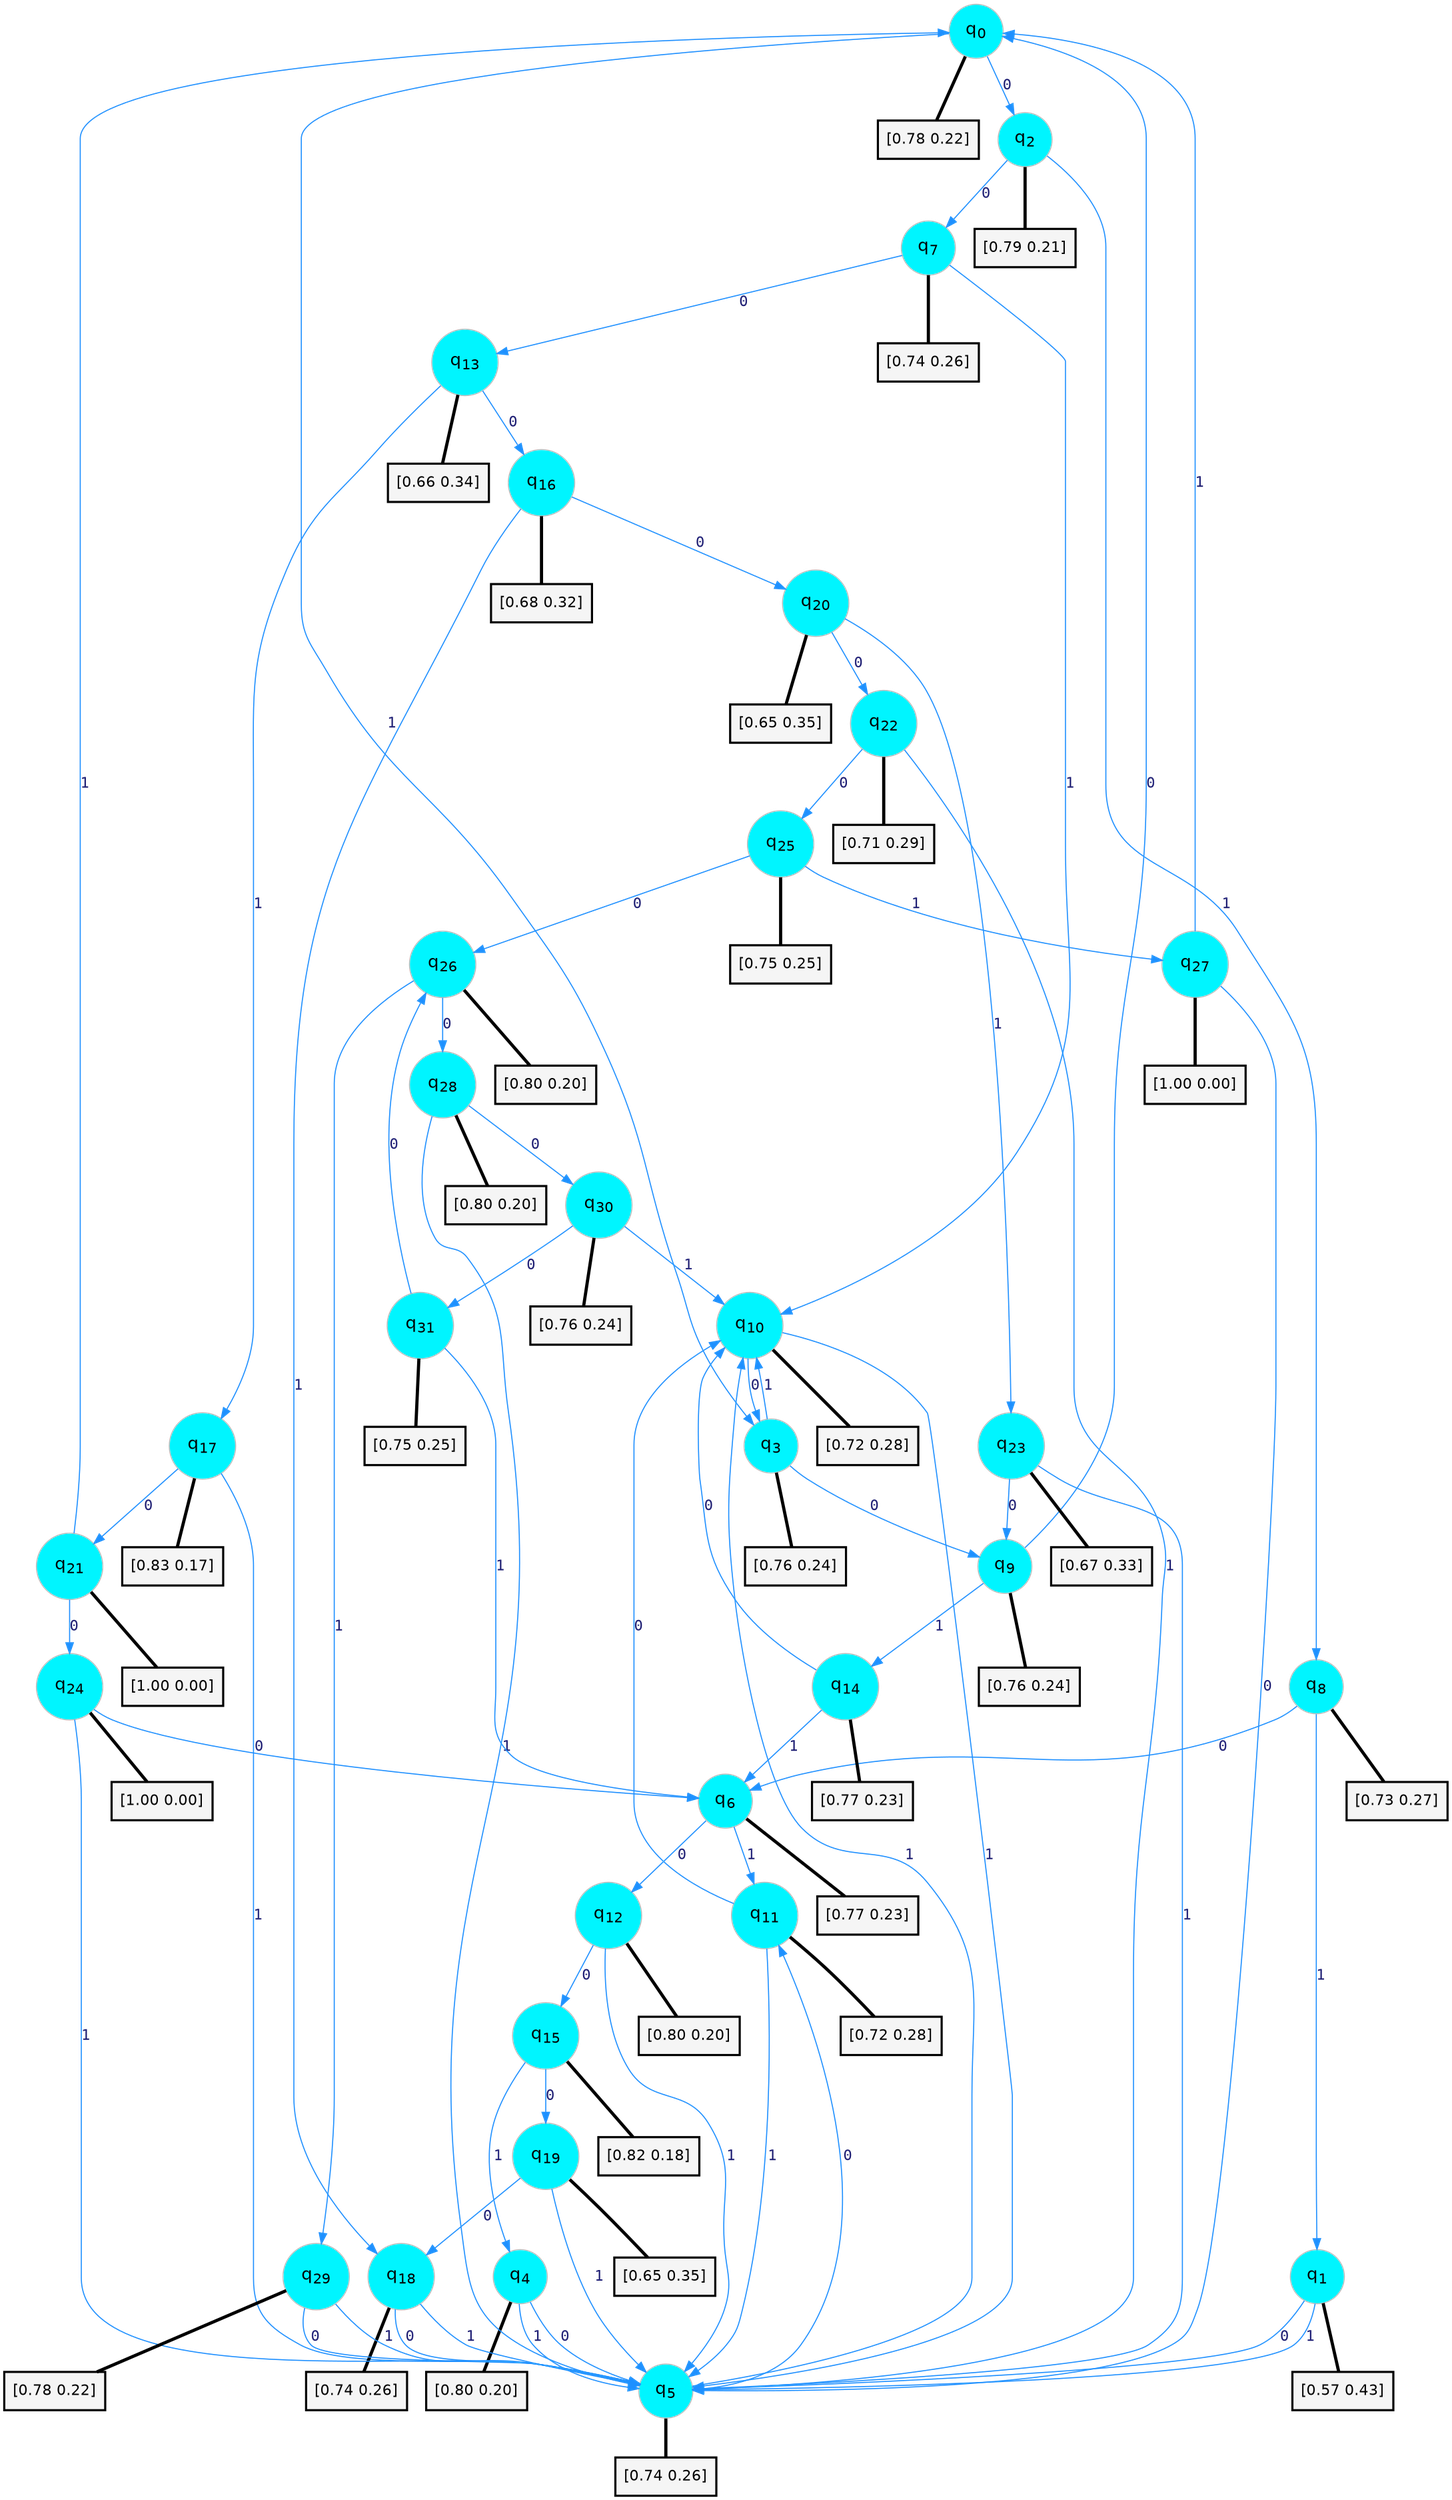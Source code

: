 digraph G {
graph [
bgcolor=transparent, dpi=300, rankdir=TD, size="40,25"];
node [
color=gray, fillcolor=turquoise1, fontcolor=black, fontname=Helvetica, fontsize=16, fontweight=bold, shape=circle, style=filled];
edge [
arrowsize=1, color=dodgerblue1, fontcolor=midnightblue, fontname=courier, fontweight=bold, penwidth=1, style=solid, weight=20];
0[label=<q<SUB>0</SUB>>];
1[label=<q<SUB>1</SUB>>];
2[label=<q<SUB>2</SUB>>];
3[label=<q<SUB>3</SUB>>];
4[label=<q<SUB>4</SUB>>];
5[label=<q<SUB>5</SUB>>];
6[label=<q<SUB>6</SUB>>];
7[label=<q<SUB>7</SUB>>];
8[label=<q<SUB>8</SUB>>];
9[label=<q<SUB>9</SUB>>];
10[label=<q<SUB>10</SUB>>];
11[label=<q<SUB>11</SUB>>];
12[label=<q<SUB>12</SUB>>];
13[label=<q<SUB>13</SUB>>];
14[label=<q<SUB>14</SUB>>];
15[label=<q<SUB>15</SUB>>];
16[label=<q<SUB>16</SUB>>];
17[label=<q<SUB>17</SUB>>];
18[label=<q<SUB>18</SUB>>];
19[label=<q<SUB>19</SUB>>];
20[label=<q<SUB>20</SUB>>];
21[label=<q<SUB>21</SUB>>];
22[label=<q<SUB>22</SUB>>];
23[label=<q<SUB>23</SUB>>];
24[label=<q<SUB>24</SUB>>];
25[label=<q<SUB>25</SUB>>];
26[label=<q<SUB>26</SUB>>];
27[label=<q<SUB>27</SUB>>];
28[label=<q<SUB>28</SUB>>];
29[label=<q<SUB>29</SUB>>];
30[label=<q<SUB>30</SUB>>];
31[label=<q<SUB>31</SUB>>];
32[label="[0.78 0.22]", shape=box,fontcolor=black, fontname=Helvetica, fontsize=14, penwidth=2, fillcolor=whitesmoke,color=black];
33[label="[0.57 0.43]", shape=box,fontcolor=black, fontname=Helvetica, fontsize=14, penwidth=2, fillcolor=whitesmoke,color=black];
34[label="[0.79 0.21]", shape=box,fontcolor=black, fontname=Helvetica, fontsize=14, penwidth=2, fillcolor=whitesmoke,color=black];
35[label="[0.76 0.24]", shape=box,fontcolor=black, fontname=Helvetica, fontsize=14, penwidth=2, fillcolor=whitesmoke,color=black];
36[label="[0.80 0.20]", shape=box,fontcolor=black, fontname=Helvetica, fontsize=14, penwidth=2, fillcolor=whitesmoke,color=black];
37[label="[0.74 0.26]", shape=box,fontcolor=black, fontname=Helvetica, fontsize=14, penwidth=2, fillcolor=whitesmoke,color=black];
38[label="[0.77 0.23]", shape=box,fontcolor=black, fontname=Helvetica, fontsize=14, penwidth=2, fillcolor=whitesmoke,color=black];
39[label="[0.74 0.26]", shape=box,fontcolor=black, fontname=Helvetica, fontsize=14, penwidth=2, fillcolor=whitesmoke,color=black];
40[label="[0.73 0.27]", shape=box,fontcolor=black, fontname=Helvetica, fontsize=14, penwidth=2, fillcolor=whitesmoke,color=black];
41[label="[0.76 0.24]", shape=box,fontcolor=black, fontname=Helvetica, fontsize=14, penwidth=2, fillcolor=whitesmoke,color=black];
42[label="[0.72 0.28]", shape=box,fontcolor=black, fontname=Helvetica, fontsize=14, penwidth=2, fillcolor=whitesmoke,color=black];
43[label="[0.72 0.28]", shape=box,fontcolor=black, fontname=Helvetica, fontsize=14, penwidth=2, fillcolor=whitesmoke,color=black];
44[label="[0.80 0.20]", shape=box,fontcolor=black, fontname=Helvetica, fontsize=14, penwidth=2, fillcolor=whitesmoke,color=black];
45[label="[0.66 0.34]", shape=box,fontcolor=black, fontname=Helvetica, fontsize=14, penwidth=2, fillcolor=whitesmoke,color=black];
46[label="[0.77 0.23]", shape=box,fontcolor=black, fontname=Helvetica, fontsize=14, penwidth=2, fillcolor=whitesmoke,color=black];
47[label="[0.82 0.18]", shape=box,fontcolor=black, fontname=Helvetica, fontsize=14, penwidth=2, fillcolor=whitesmoke,color=black];
48[label="[0.68 0.32]", shape=box,fontcolor=black, fontname=Helvetica, fontsize=14, penwidth=2, fillcolor=whitesmoke,color=black];
49[label="[0.83 0.17]", shape=box,fontcolor=black, fontname=Helvetica, fontsize=14, penwidth=2, fillcolor=whitesmoke,color=black];
50[label="[0.74 0.26]", shape=box,fontcolor=black, fontname=Helvetica, fontsize=14, penwidth=2, fillcolor=whitesmoke,color=black];
51[label="[0.65 0.35]", shape=box,fontcolor=black, fontname=Helvetica, fontsize=14, penwidth=2, fillcolor=whitesmoke,color=black];
52[label="[0.65 0.35]", shape=box,fontcolor=black, fontname=Helvetica, fontsize=14, penwidth=2, fillcolor=whitesmoke,color=black];
53[label="[1.00 0.00]", shape=box,fontcolor=black, fontname=Helvetica, fontsize=14, penwidth=2, fillcolor=whitesmoke,color=black];
54[label="[0.71 0.29]", shape=box,fontcolor=black, fontname=Helvetica, fontsize=14, penwidth=2, fillcolor=whitesmoke,color=black];
55[label="[0.67 0.33]", shape=box,fontcolor=black, fontname=Helvetica, fontsize=14, penwidth=2, fillcolor=whitesmoke,color=black];
56[label="[1.00 0.00]", shape=box,fontcolor=black, fontname=Helvetica, fontsize=14, penwidth=2, fillcolor=whitesmoke,color=black];
57[label="[0.75 0.25]", shape=box,fontcolor=black, fontname=Helvetica, fontsize=14, penwidth=2, fillcolor=whitesmoke,color=black];
58[label="[0.80 0.20]", shape=box,fontcolor=black, fontname=Helvetica, fontsize=14, penwidth=2, fillcolor=whitesmoke,color=black];
59[label="[1.00 0.00]", shape=box,fontcolor=black, fontname=Helvetica, fontsize=14, penwidth=2, fillcolor=whitesmoke,color=black];
60[label="[0.80 0.20]", shape=box,fontcolor=black, fontname=Helvetica, fontsize=14, penwidth=2, fillcolor=whitesmoke,color=black];
61[label="[0.78 0.22]", shape=box,fontcolor=black, fontname=Helvetica, fontsize=14, penwidth=2, fillcolor=whitesmoke,color=black];
62[label="[0.76 0.24]", shape=box,fontcolor=black, fontname=Helvetica, fontsize=14, penwidth=2, fillcolor=whitesmoke,color=black];
63[label="[0.75 0.25]", shape=box,fontcolor=black, fontname=Helvetica, fontsize=14, penwidth=2, fillcolor=whitesmoke,color=black];
0->2 [label=0];
0->3 [label=1];
0->32 [arrowhead=none, penwidth=3,color=black];
1->5 [label=0];
1->5 [label=1];
1->33 [arrowhead=none, penwidth=3,color=black];
2->7 [label=0];
2->8 [label=1];
2->34 [arrowhead=none, penwidth=3,color=black];
3->9 [label=0];
3->10 [label=1];
3->35 [arrowhead=none, penwidth=3,color=black];
4->5 [label=0];
4->5 [label=1];
4->36 [arrowhead=none, penwidth=3,color=black];
5->11 [label=0];
5->10 [label=1];
5->37 [arrowhead=none, penwidth=3,color=black];
6->12 [label=0];
6->11 [label=1];
6->38 [arrowhead=none, penwidth=3,color=black];
7->13 [label=0];
7->10 [label=1];
7->39 [arrowhead=none, penwidth=3,color=black];
8->6 [label=0];
8->1 [label=1];
8->40 [arrowhead=none, penwidth=3,color=black];
9->0 [label=0];
9->14 [label=1];
9->41 [arrowhead=none, penwidth=3,color=black];
10->3 [label=0];
10->5 [label=1];
10->42 [arrowhead=none, penwidth=3,color=black];
11->10 [label=0];
11->5 [label=1];
11->43 [arrowhead=none, penwidth=3,color=black];
12->15 [label=0];
12->5 [label=1];
12->44 [arrowhead=none, penwidth=3,color=black];
13->16 [label=0];
13->17 [label=1];
13->45 [arrowhead=none, penwidth=3,color=black];
14->10 [label=0];
14->6 [label=1];
14->46 [arrowhead=none, penwidth=3,color=black];
15->19 [label=0];
15->4 [label=1];
15->47 [arrowhead=none, penwidth=3,color=black];
16->20 [label=0];
16->18 [label=1];
16->48 [arrowhead=none, penwidth=3,color=black];
17->21 [label=0];
17->5 [label=1];
17->49 [arrowhead=none, penwidth=3,color=black];
18->5 [label=0];
18->5 [label=1];
18->50 [arrowhead=none, penwidth=3,color=black];
19->18 [label=0];
19->5 [label=1];
19->51 [arrowhead=none, penwidth=3,color=black];
20->22 [label=0];
20->23 [label=1];
20->52 [arrowhead=none, penwidth=3,color=black];
21->24 [label=0];
21->0 [label=1];
21->53 [arrowhead=none, penwidth=3,color=black];
22->25 [label=0];
22->5 [label=1];
22->54 [arrowhead=none, penwidth=3,color=black];
23->9 [label=0];
23->5 [label=1];
23->55 [arrowhead=none, penwidth=3,color=black];
24->6 [label=0];
24->5 [label=1];
24->56 [arrowhead=none, penwidth=3,color=black];
25->26 [label=0];
25->27 [label=1];
25->57 [arrowhead=none, penwidth=3,color=black];
26->28 [label=0];
26->29 [label=1];
26->58 [arrowhead=none, penwidth=3,color=black];
27->5 [label=0];
27->0 [label=1];
27->59 [arrowhead=none, penwidth=3,color=black];
28->30 [label=0];
28->5 [label=1];
28->60 [arrowhead=none, penwidth=3,color=black];
29->5 [label=0];
29->5 [label=1];
29->61 [arrowhead=none, penwidth=3,color=black];
30->31 [label=0];
30->10 [label=1];
30->62 [arrowhead=none, penwidth=3,color=black];
31->26 [label=0];
31->6 [label=1];
31->63 [arrowhead=none, penwidth=3,color=black];
}
